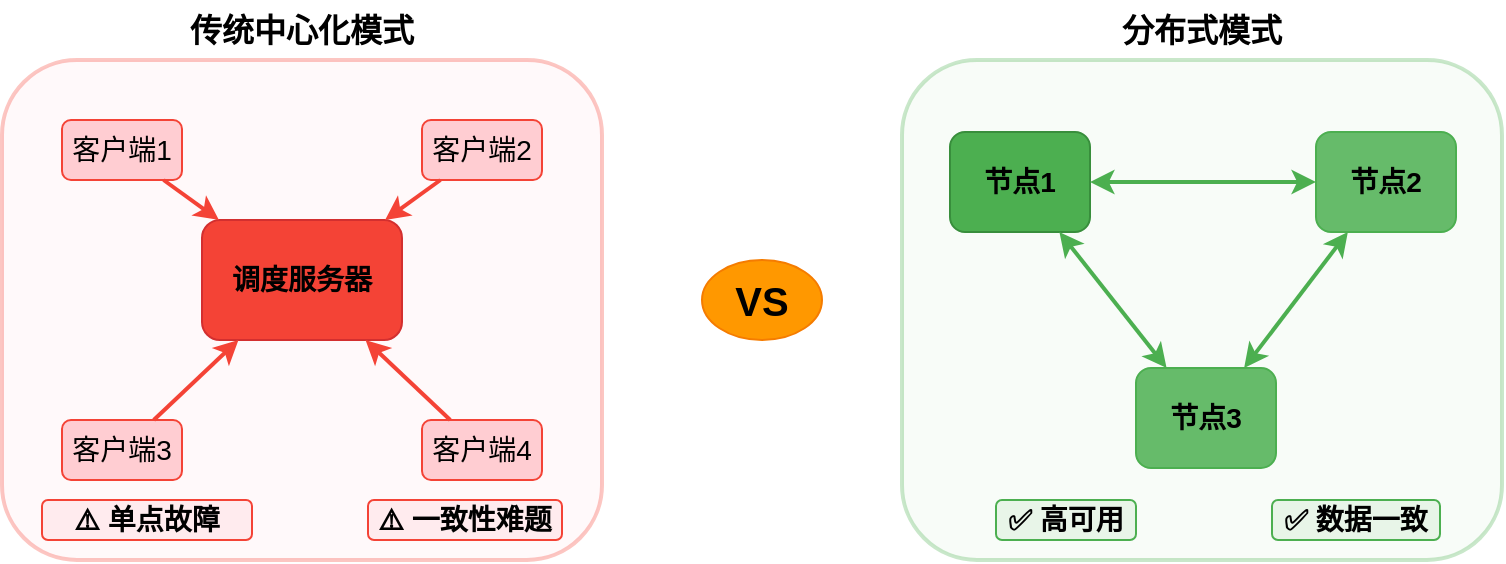 <mxfile version="27.0.9">
  <diagram name="第 1 页" id="1FyKUF50gnVKBm6TfoI5">
    <mxGraphModel dx="506" dy="224" grid="0" gridSize="10" guides="1" tooltips="1" connect="1" arrows="1" fold="1" page="0" pageScale="1" pageWidth="827" pageHeight="1169" math="0" shadow="0">
      <root>
        <mxCell id="0" />
        <mxCell id="1" parent="0" />
        <mxCell id="yjoiWp7i4O6Tfu99-DzN-41" value="" style="rounded=1;whiteSpace=wrap;html=1;fillColor=#ffebee;strokeColor=#f44336;strokeWidth=2;opacity=30;fontSize=14;fontColor=#000000;" vertex="1" parent="1">
          <mxGeometry x="713" y="456" width="300" height="250" as="geometry" />
        </mxCell>
        <mxCell id="yjoiWp7i4O6Tfu99-DzN-42" value="" style="rounded=1;whiteSpace=wrap;html=1;fillColor=#e8f5e8;strokeColor=#4caf50;strokeWidth=2;opacity=30;fontSize=14;fontColor=#000000;" vertex="1" parent="1">
          <mxGeometry x="1163" y="456" width="300" height="250" as="geometry" />
        </mxCell>
        <mxCell id="yjoiWp7i4O6Tfu99-DzN-43" value="传统中心化模式" style="text;html=1;strokeColor=none;fillColor=none;align=center;verticalAlign=middle;whiteSpace=wrap;rounded=0;fontSize=16;fontStyle=1;fontColor=#000000;" vertex="1" parent="1">
          <mxGeometry x="713" y="426" width="300" height="30" as="geometry" />
        </mxCell>
        <mxCell id="yjoiWp7i4O6Tfu99-DzN-44" value="分布式模式" style="text;html=1;strokeColor=none;fillColor=none;align=center;verticalAlign=middle;whiteSpace=wrap;rounded=0;fontSize=16;fontStyle=1;fontColor=#000000;" vertex="1" parent="1">
          <mxGeometry x="1163" y="426" width="300" height="30" as="geometry" />
        </mxCell>
        <mxCell id="yjoiWp7i4O6Tfu99-DzN-45" value="VS" style="ellipse;whiteSpace=wrap;html=1;fillColor=#ff9800;strokeColor=#f57c00;fontSize=20;fontStyle=1;fontColor=#000000;" vertex="1" parent="1">
          <mxGeometry x="1063" y="556" width="60" height="40" as="geometry" />
        </mxCell>
        <mxCell id="yjoiWp7i4O6Tfu99-DzN-46" value="调度服务器" style="rounded=1;whiteSpace=wrap;html=1;fillColor=#f44336;strokeColor=#d32f2f;fontSize=14;fontColor=#000000;fontStyle=1;" vertex="1" parent="1">
          <mxGeometry x="813" y="536" width="100" height="60" as="geometry" />
        </mxCell>
        <mxCell id="yjoiWp7i4O6Tfu99-DzN-47" value="客户端1" style="rounded=1;whiteSpace=wrap;html=1;fillColor=#ffcdd2;strokeColor=#f44336;fontSize=14;fontColor=#000000;" vertex="1" parent="1">
          <mxGeometry x="743" y="486" width="60" height="30" as="geometry" />
        </mxCell>
        <mxCell id="yjoiWp7i4O6Tfu99-DzN-48" value="客户端2" style="rounded=1;whiteSpace=wrap;html=1;fillColor=#ffcdd2;strokeColor=#f44336;fontSize=14;fontColor=#000000;" vertex="1" parent="1">
          <mxGeometry x="923" y="486" width="60" height="30" as="geometry" />
        </mxCell>
        <mxCell id="yjoiWp7i4O6Tfu99-DzN-49" value="客户端3" style="rounded=1;whiteSpace=wrap;html=1;fillColor=#ffcdd2;strokeColor=#f44336;fontSize=14;fontColor=#000000;" vertex="1" parent="1">
          <mxGeometry x="743" y="636" width="60" height="30" as="geometry" />
        </mxCell>
        <mxCell id="yjoiWp7i4O6Tfu99-DzN-50" value="客户端4" style="rounded=1;whiteSpace=wrap;html=1;fillColor=#ffcdd2;strokeColor=#f44336;fontSize=14;fontColor=#000000;" vertex="1" parent="1">
          <mxGeometry x="923" y="636" width="60" height="30" as="geometry" />
        </mxCell>
        <mxCell id="yjoiWp7i4O6Tfu99-DzN-51" value="" style="endArrow=classic;html=1;rounded=0;strokeColor=#f44336;strokeWidth=2;fontSize=14;fontColor=#000000;" edge="1" parent="1" source="yjoiWp7i4O6Tfu99-DzN-47" target="yjoiWp7i4O6Tfu99-DzN-46">
          <mxGeometry width="50" height="50" relative="1" as="geometry">
            <mxPoint x="773" y="516" as="sourcePoint" />
            <mxPoint x="823" y="466" as="targetPoint" />
          </mxGeometry>
        </mxCell>
        <mxCell id="yjoiWp7i4O6Tfu99-DzN-52" value="" style="endArrow=classic;html=1;rounded=0;strokeColor=#f44336;strokeWidth=2;fontSize=14;fontColor=#000000;" edge="1" parent="1" source="yjoiWp7i4O6Tfu99-DzN-48" target="yjoiWp7i4O6Tfu99-DzN-46">
          <mxGeometry width="50" height="50" relative="1" as="geometry">
            <mxPoint x="953" y="516" as="sourcePoint" />
            <mxPoint x="903" y="466" as="targetPoint" />
          </mxGeometry>
        </mxCell>
        <mxCell id="yjoiWp7i4O6Tfu99-DzN-53" value="" style="endArrow=classic;html=1;rounded=0;strokeColor=#f44336;strokeWidth=2;fontSize=14;fontColor=#000000;" edge="1" parent="1" source="yjoiWp7i4O6Tfu99-DzN-49" target="yjoiWp7i4O6Tfu99-DzN-46">
          <mxGeometry width="50" height="50" relative="1" as="geometry">
            <mxPoint x="773" y="636" as="sourcePoint" />
            <mxPoint x="823" y="586" as="targetPoint" />
          </mxGeometry>
        </mxCell>
        <mxCell id="yjoiWp7i4O6Tfu99-DzN-54" value="" style="endArrow=classic;html=1;rounded=0;strokeColor=#f44336;strokeWidth=2;fontSize=14;fontColor=#000000;" edge="1" parent="1" source="yjoiWp7i4O6Tfu99-DzN-50" target="yjoiWp7i4O6Tfu99-DzN-46">
          <mxGeometry width="50" height="50" relative="1" as="geometry">
            <mxPoint x="953" y="636" as="sourcePoint" />
            <mxPoint x="903" y="586" as="targetPoint" />
          </mxGeometry>
        </mxCell>
        <mxCell id="yjoiWp7i4O6Tfu99-DzN-55" value="⚠️ 单点故障" style="text;html=1;strokeColor=#f44336;fillColor=#ffebee;align=center;verticalAlign=middle;whiteSpace=wrap;rounded=1;fontSize=14;fontColor=#000000;fontStyle=1;" vertex="1" parent="1">
          <mxGeometry x="733" y="676" width="105" height="20" as="geometry" />
        </mxCell>
        <mxCell id="yjoiWp7i4O6Tfu99-DzN-56" value="⚠️ 一致性难题" style="text;html=1;strokeColor=#f44336;fillColor=#ffebee;align=center;verticalAlign=middle;whiteSpace=wrap;rounded=1;fontSize=14;fontColor=#000000;fontStyle=1;" vertex="1" parent="1">
          <mxGeometry x="896" y="676" width="97" height="20" as="geometry" />
        </mxCell>
        <mxCell id="yjoiWp7i4O6Tfu99-DzN-57" value="节点1" style="rounded=1;whiteSpace=wrap;html=1;fillColor=#4caf50;strokeColor=#388e3c;fontSize=14;fontColor=#000000;fontStyle=1;" vertex="1" parent="1">
          <mxGeometry x="1187" y="492" width="70" height="50" as="geometry" />
        </mxCell>
        <mxCell id="yjoiWp7i4O6Tfu99-DzN-58" value="节点2" style="rounded=1;whiteSpace=wrap;html=1;fillColor=#66bb6a;strokeColor=#4caf50;fontSize=14;fontColor=#000000;fontStyle=1" vertex="1" parent="1">
          <mxGeometry x="1370" y="492" width="70" height="50" as="geometry" />
        </mxCell>
        <mxCell id="yjoiWp7i4O6Tfu99-DzN-59" value="节点3" style="rounded=1;whiteSpace=wrap;html=1;fillColor=#66bb6a;strokeColor=#4caf50;fontSize=14;fontColor=#000000;fontStyle=1" vertex="1" parent="1">
          <mxGeometry x="1280" y="610" width="70" height="50" as="geometry" />
        </mxCell>
        <mxCell id="yjoiWp7i4O6Tfu99-DzN-64" value="" style="endArrow=classic;startArrow=classic;html=1;rounded=0;strokeColor=#4caf50;strokeWidth=2;fontSize=14;fontColor=#000000;" edge="1" parent="1" source="yjoiWp7i4O6Tfu99-DzN-57" target="yjoiWp7i4O6Tfu99-DzN-58">
          <mxGeometry width="50" height="50" relative="1" as="geometry">
            <mxPoint x="1283" y="531" as="sourcePoint" />
            <mxPoint x="1333" y="481" as="targetPoint" />
          </mxGeometry>
        </mxCell>
        <mxCell id="yjoiWp7i4O6Tfu99-DzN-65" value="" style="endArrow=classic;startArrow=classic;html=1;rounded=0;strokeColor=#4caf50;strokeWidth=2;fontSize=14;fontColor=#000000;" edge="1" parent="1" source="yjoiWp7i4O6Tfu99-DzN-57" target="yjoiWp7i4O6Tfu99-DzN-59">
          <mxGeometry width="50" height="50" relative="1" as="geometry">
            <mxPoint x="1248" y="556" as="sourcePoint" />
            <mxPoint x="1298" y="506" as="targetPoint" />
          </mxGeometry>
        </mxCell>
        <mxCell id="yjoiWp7i4O6Tfu99-DzN-66" value="" style="endArrow=classic;startArrow=classic;html=1;rounded=0;strokeColor=#4caf50;strokeWidth=2;fontSize=14;fontColor=#000000;" edge="1" parent="1" source="yjoiWp7i4O6Tfu99-DzN-58" target="yjoiWp7i4O6Tfu99-DzN-59">
          <mxGeometry width="50" height="50" relative="1" as="geometry">
            <mxPoint x="1348" y="556" as="sourcePoint" />
            <mxPoint x="1298" y="576" as="targetPoint" />
          </mxGeometry>
        </mxCell>
        <mxCell id="yjoiWp7i4O6Tfu99-DzN-71" value="✅ 高可用" style="text;html=1;strokeColor=#4caf50;fillColor=#e8f5e8;align=center;verticalAlign=middle;whiteSpace=wrap;rounded=1;fontSize=14;fontColor=#000000;fontStyle=1;" vertex="1" parent="1">
          <mxGeometry x="1210" y="676" width="70" height="20" as="geometry" />
        </mxCell>
        <mxCell id="yjoiWp7i4O6Tfu99-DzN-72" value="✅ 数据一致" style="text;html=1;strokeColor=#4caf50;fillColor=#e8f5e8;align=center;verticalAlign=middle;whiteSpace=wrap;rounded=1;fontSize=14;fontColor=#000000;fontStyle=1;" vertex="1" parent="1">
          <mxGeometry x="1348" y="676" width="84" height="20" as="geometry" />
        </mxCell>
      </root>
    </mxGraphModel>
  </diagram>
</mxfile>
